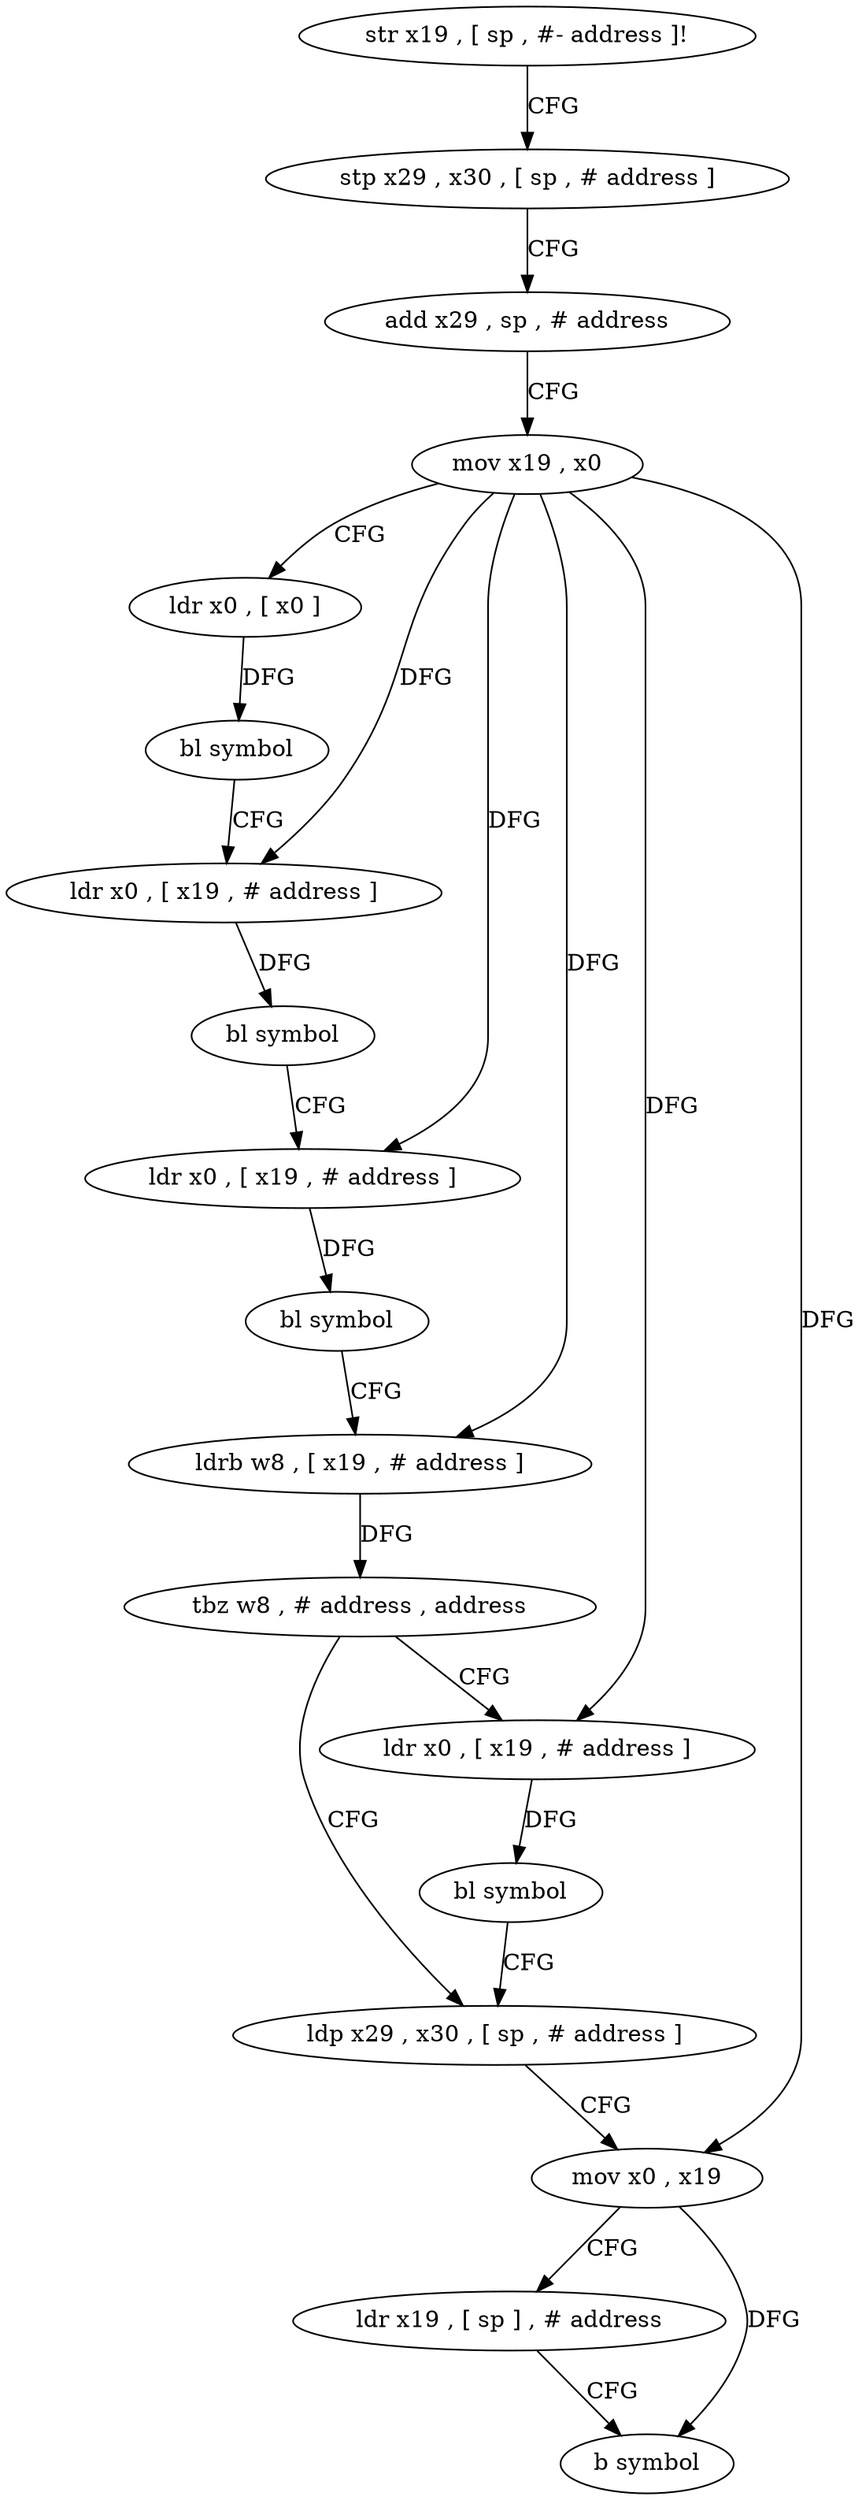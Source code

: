 digraph "func" {
"4223800" [label = "str x19 , [ sp , #- address ]!" ]
"4223804" [label = "stp x29 , x30 , [ sp , # address ]" ]
"4223808" [label = "add x29 , sp , # address" ]
"4223812" [label = "mov x19 , x0" ]
"4223816" [label = "ldr x0 , [ x0 ]" ]
"4223820" [label = "bl symbol" ]
"4223824" [label = "ldr x0 , [ x19 , # address ]" ]
"4223828" [label = "bl symbol" ]
"4223832" [label = "ldr x0 , [ x19 , # address ]" ]
"4223836" [label = "bl symbol" ]
"4223840" [label = "ldrb w8 , [ x19 , # address ]" ]
"4223844" [label = "tbz w8 , # address , address" ]
"4223856" [label = "ldp x29 , x30 , [ sp , # address ]" ]
"4223848" [label = "ldr x0 , [ x19 , # address ]" ]
"4223860" [label = "mov x0 , x19" ]
"4223864" [label = "ldr x19 , [ sp ] , # address" ]
"4223868" [label = "b symbol" ]
"4223852" [label = "bl symbol" ]
"4223800" -> "4223804" [ label = "CFG" ]
"4223804" -> "4223808" [ label = "CFG" ]
"4223808" -> "4223812" [ label = "CFG" ]
"4223812" -> "4223816" [ label = "CFG" ]
"4223812" -> "4223824" [ label = "DFG" ]
"4223812" -> "4223832" [ label = "DFG" ]
"4223812" -> "4223840" [ label = "DFG" ]
"4223812" -> "4223860" [ label = "DFG" ]
"4223812" -> "4223848" [ label = "DFG" ]
"4223816" -> "4223820" [ label = "DFG" ]
"4223820" -> "4223824" [ label = "CFG" ]
"4223824" -> "4223828" [ label = "DFG" ]
"4223828" -> "4223832" [ label = "CFG" ]
"4223832" -> "4223836" [ label = "DFG" ]
"4223836" -> "4223840" [ label = "CFG" ]
"4223840" -> "4223844" [ label = "DFG" ]
"4223844" -> "4223856" [ label = "CFG" ]
"4223844" -> "4223848" [ label = "CFG" ]
"4223856" -> "4223860" [ label = "CFG" ]
"4223848" -> "4223852" [ label = "DFG" ]
"4223860" -> "4223864" [ label = "CFG" ]
"4223860" -> "4223868" [ label = "DFG" ]
"4223864" -> "4223868" [ label = "CFG" ]
"4223852" -> "4223856" [ label = "CFG" ]
}
